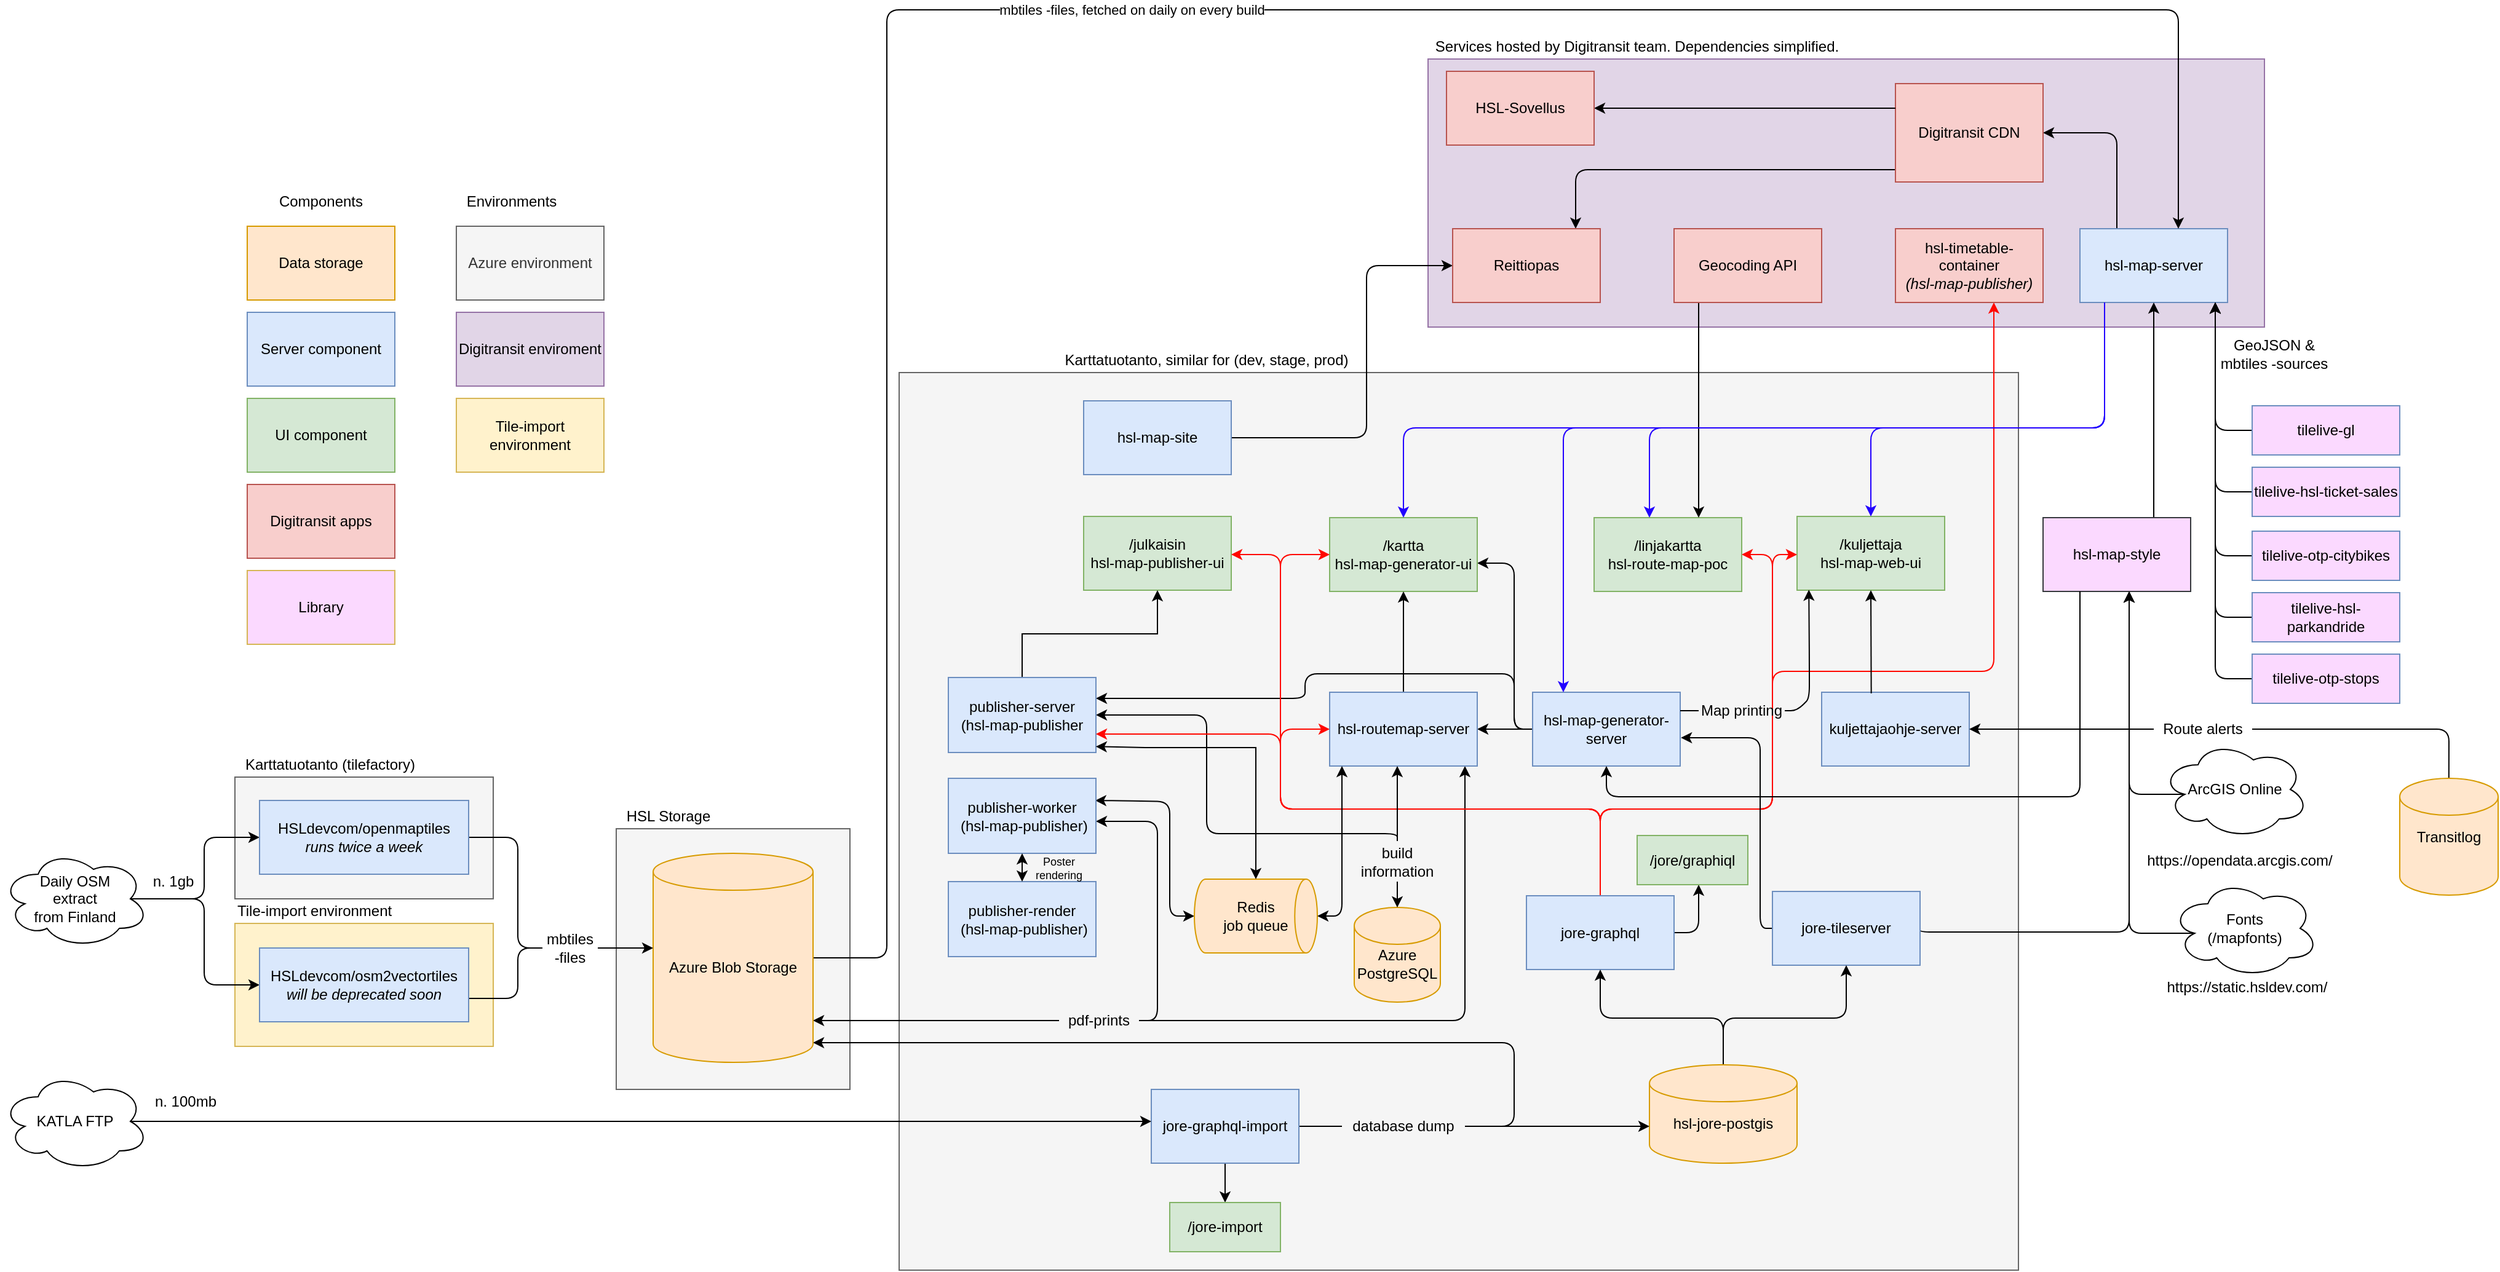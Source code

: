 <mxfile version="21.1.7" type="device">
  <diagram id="c_y23CKaQC44gvfP5a9-" name="Page-1">
    <mxGraphModel dx="2759" dy="1755" grid="1" gridSize="10" guides="1" tooltips="1" connect="1" arrows="1" fold="1" page="1" pageScale="1" pageWidth="1100" pageHeight="850" math="0" shadow="0">
      <root>
        <mxCell id="0" />
        <mxCell id="1" parent="0" />
        <mxCell id="fohFJk70tKqSTkG90LE1-6" value="" style="rounded=0;whiteSpace=wrap;html=1;fillColor=#f5f5f5;strokeColor=#666666;fontColor=#333333;" parent="1" vertex="1">
          <mxGeometry x="-320" y="546" width="190" height="212" as="geometry" />
        </mxCell>
        <mxCell id="qRHLag-gMiTxjkR1YxaK-109" value="" style="rounded=0;whiteSpace=wrap;html=1;fillColor=#f5f5f5;strokeColor=#666666;fontColor=#333333;" parent="1" vertex="1">
          <mxGeometry x="-630" y="504" width="210" height="99" as="geometry" />
        </mxCell>
        <mxCell id="qRHLag-gMiTxjkR1YxaK-113" value="Karttatuotanto (tilefactory)" style="text;html=1;strokeColor=none;fillColor=none;align=center;verticalAlign=middle;whiteSpace=wrap;rounded=0;" parent="1" vertex="1">
          <mxGeometry x="-630" y="484" width="155" height="20" as="geometry" />
        </mxCell>
        <mxCell id="qRHLag-gMiTxjkR1YxaK-116" value="" style="rounded=0;whiteSpace=wrap;html=1;fillColor=#fff2cc;strokeColor=#d6b656;" parent="1" vertex="1">
          <mxGeometry x="-630" y="623" width="210" height="100" as="geometry" />
        </mxCell>
        <mxCell id="qRHLag-gMiTxjkR1YxaK-3" value="" style="rounded=0;whiteSpace=wrap;html=1;fillColor=#e1d5e7;strokeColor=#9673a6;" parent="1" vertex="1">
          <mxGeometry x="340" y="-80" width="680" height="218" as="geometry" />
        </mxCell>
        <mxCell id="qRHLag-gMiTxjkR1YxaK-4" value="" style="rounded=0;whiteSpace=wrap;html=1;fillColor=#f5f5f5;strokeColor=#666666;fontColor=#333333;" parent="1" vertex="1">
          <mxGeometry x="-90" y="175" width="910" height="730" as="geometry" />
        </mxCell>
        <mxCell id="qRHLag-gMiTxjkR1YxaK-5" style="rounded=0;orthogonalLoop=1;jettySize=auto;html=1;exitX=0;exitY=0.5;exitDx=0;exitDy=0;entryX=1;entryY=0.5;entryDx=0;entryDy=0;endArrow=classic;endFill=1;startArrow=none;startFill=0;" parent="1" source="qRHLag-gMiTxjkR1YxaK-8" target="qRHLag-gMiTxjkR1YxaK-19" edge="1">
          <mxGeometry relative="1" as="geometry" />
        </mxCell>
        <mxCell id="qRHLag-gMiTxjkR1YxaK-6" style="edgeStyle=orthogonalEdgeStyle;rounded=1;orthogonalLoop=1;jettySize=auto;html=1;endArrow=classic;endFill=1;" parent="1" source="qRHLag-gMiTxjkR1YxaK-8" target="qRHLag-gMiTxjkR1YxaK-10" edge="1">
          <mxGeometry relative="1" as="geometry">
            <Array as="points">
              <mxPoint x="410" y="465" />
              <mxPoint x="410" y="330" />
            </Array>
          </mxGeometry>
        </mxCell>
        <mxCell id="qRHLag-gMiTxjkR1YxaK-7" style="edgeStyle=orthogonalEdgeStyle;rounded=1;orthogonalLoop=1;jettySize=auto;html=1;startArrow=none;startFill=0;endArrow=classic;endFill=1;" parent="1" source="qRHLag-gMiTxjkR1YxaK-8" target="qRHLag-gMiTxjkR1YxaK-14" edge="1">
          <mxGeometry relative="1" as="geometry">
            <Array as="points">
              <mxPoint x="410" y="465" />
              <mxPoint x="410" y="420" />
              <mxPoint x="240" y="420" />
              <mxPoint x="240" y="440" />
            </Array>
          </mxGeometry>
        </mxCell>
        <mxCell id="qRHLag-gMiTxjkR1YxaK-8" value="hsl-map-generator-server" style="rounded=0;whiteSpace=wrap;html=1;fillColor=#dae8fc;strokeColor=#6c8ebf;" parent="1" vertex="1">
          <mxGeometry x="425" y="435" width="120" height="60" as="geometry" />
        </mxCell>
        <mxCell id="qRHLag-gMiTxjkR1YxaK-9" value="/julkaisin&lt;br&gt;hsl-map-publisher-ui" style="rounded=0;whiteSpace=wrap;html=1;fillColor=#d5e8d4;strokeColor=#82b366;" parent="1" vertex="1">
          <mxGeometry x="60" y="292" width="120" height="60" as="geometry" />
        </mxCell>
        <mxCell id="qRHLag-gMiTxjkR1YxaK-10" value="/kartta&lt;br&gt;hsl-map-generator-ui" style="rounded=0;whiteSpace=wrap;html=1;fillColor=#d5e8d4;strokeColor=#82b366;" parent="1" vertex="1">
          <mxGeometry x="260" y="293" width="120" height="60" as="geometry" />
        </mxCell>
        <mxCell id="qRHLag-gMiTxjkR1YxaK-11" style="edgeStyle=orthogonalEdgeStyle;rounded=0;orthogonalLoop=1;jettySize=auto;html=1;exitX=0.5;exitY=0;exitDx=0;exitDy=0;entryX=0.5;entryY=1;entryDx=0;entryDy=0;endArrow=classic;endFill=1;" parent="1" source="qRHLag-gMiTxjkR1YxaK-14" target="qRHLag-gMiTxjkR1YxaK-9" edge="1">
          <mxGeometry relative="1" as="geometry" />
        </mxCell>
        <mxCell id="qRHLag-gMiTxjkR1YxaK-12" style="edgeStyle=orthogonalEdgeStyle;rounded=0;orthogonalLoop=1;jettySize=auto;html=1;startArrow=none;startFill=0;endArrow=classic;endFill=1;strokeColor=#000000;" parent="1" source="6G8-XDlxUtEjq57aWZnt-5" target="qRHLag-gMiTxjkR1YxaK-68" edge="1">
          <mxGeometry relative="1" as="geometry">
            <Array as="points">
              <mxPoint x="82" y="700" />
            </Array>
          </mxGeometry>
        </mxCell>
        <mxCell id="qRHLag-gMiTxjkR1YxaK-13" style="edgeStyle=orthogonalEdgeStyle;rounded=1;orthogonalLoop=1;jettySize=auto;html=1;startArrow=classic;startFill=1;endArrow=none;endFill=0;strokeColor=#000000;" parent="1" source="qRHLag-gMiTxjkR1YxaK-14" target="6G8-XDlxUtEjq57aWZnt-7" edge="1">
          <mxGeometry relative="1" as="geometry">
            <Array as="points">
              <mxPoint x="160" y="453" />
              <mxPoint x="160" y="550" />
              <mxPoint x="315" y="550" />
            </Array>
            <mxPoint x="160" y="530" as="sourcePoint" />
          </mxGeometry>
        </mxCell>
        <mxCell id="6G8-XDlxUtEjq57aWZnt-11" style="edgeStyle=orthogonalEdgeStyle;rounded=1;orthogonalLoop=1;jettySize=auto;html=1;startArrow=classic;startFill=1;endArrow=classic;endFill=1;exitX=0.995;exitY=0.296;exitDx=0;exitDy=0;exitPerimeter=0;" parent="1" source="kT1nsF8nTGeGfQW-FZNN-1" target="6G8-XDlxUtEjq57aWZnt-10" edge="1">
          <mxGeometry relative="1" as="geometry">
            <Array as="points">
              <mxPoint x="90" y="523" />
              <mxPoint x="130" y="524" />
              <mxPoint x="130" y="617" />
            </Array>
            <mxPoint x="130" y="530" as="sourcePoint" />
          </mxGeometry>
        </mxCell>
        <mxCell id="qRHLag-gMiTxjkR1YxaK-14" value="publisher-server&lt;br&gt;(hsl-map-publisher" style="rounded=0;whiteSpace=wrap;html=1;fillColor=#dae8fc;strokeColor=#6c8ebf;" parent="1" vertex="1">
          <mxGeometry x="-50" y="423" width="120" height="61" as="geometry" />
        </mxCell>
        <mxCell id="qRHLag-gMiTxjkR1YxaK-15" value="/linjakartta&lt;br&gt;hsl-route-map-poc" style="rounded=0;whiteSpace=wrap;html=1;fillColor=#d5e8d4;strokeColor=#82b366;" parent="1" vertex="1">
          <mxGeometry x="475" y="293" width="120" height="60" as="geometry" />
        </mxCell>
        <mxCell id="qRHLag-gMiTxjkR1YxaK-16" value="/kuljettaja&lt;br&gt;hsl-map-web-ui" style="rounded=0;whiteSpace=wrap;html=1;fillColor=#d5e8d4;strokeColor=#82b366;" parent="1" vertex="1">
          <mxGeometry x="640" y="292" width="120" height="60" as="geometry" />
        </mxCell>
        <mxCell id="qRHLag-gMiTxjkR1YxaK-17" style="edgeStyle=orthogonalEdgeStyle;rounded=0;orthogonalLoop=1;jettySize=auto;html=1;exitX=0.5;exitY=0;exitDx=0;exitDy=0;entryX=0.5;entryY=1;entryDx=0;entryDy=0;endArrow=classic;endFill=1;" parent="1" source="qRHLag-gMiTxjkR1YxaK-19" target="qRHLag-gMiTxjkR1YxaK-10" edge="1">
          <mxGeometry relative="1" as="geometry" />
        </mxCell>
        <mxCell id="qRHLag-gMiTxjkR1YxaK-18" style="edgeStyle=orthogonalEdgeStyle;rounded=1;orthogonalLoop=1;jettySize=auto;html=1;startArrow=classic;startFill=1;endArrow=none;endFill=0;strokeColor=#000000;" parent="1" source="qRHLag-gMiTxjkR1YxaK-19" target="6G8-XDlxUtEjq57aWZnt-5" edge="1">
          <mxGeometry relative="1" as="geometry">
            <Array as="points">
              <mxPoint x="370" y="702" />
            </Array>
          </mxGeometry>
        </mxCell>
        <mxCell id="qRHLag-gMiTxjkR1YxaK-19" value="hsl-routemap-server" style="rounded=0;whiteSpace=wrap;html=1;fillColor=#dae8fc;strokeColor=#6c8ebf;" parent="1" vertex="1">
          <mxGeometry x="260" y="435" width="120" height="60" as="geometry" />
        </mxCell>
        <mxCell id="qRHLag-gMiTxjkR1YxaK-20" style="edgeStyle=orthogonalEdgeStyle;rounded=1;orthogonalLoop=1;jettySize=auto;html=1;exitX=0.5;exitY=0;exitDx=0;exitDy=0;startArrow=none;startFill=0;endArrow=classic;endFill=1;strokeColor=#FF0800;" parent="1" source="qRHLag-gMiTxjkR1YxaK-27" target="qRHLag-gMiTxjkR1YxaK-9" edge="1">
          <mxGeometry relative="1" as="geometry">
            <Array as="points">
              <mxPoint x="480" y="530" />
              <mxPoint x="220" y="530" />
              <mxPoint x="220" y="323" />
            </Array>
          </mxGeometry>
        </mxCell>
        <mxCell id="qRHLag-gMiTxjkR1YxaK-21" style="edgeStyle=orthogonalEdgeStyle;rounded=1;orthogonalLoop=1;jettySize=auto;html=1;exitX=0.5;exitY=0;exitDx=0;exitDy=0;entryX=0;entryY=0.5;entryDx=0;entryDy=0;startArrow=none;startFill=0;endArrow=classic;endFill=1;strokeColor=#FF0800;" parent="1" source="qRHLag-gMiTxjkR1YxaK-27" target="qRHLag-gMiTxjkR1YxaK-10" edge="1">
          <mxGeometry relative="1" as="geometry">
            <Array as="points">
              <mxPoint x="480" y="530" />
              <mxPoint x="220" y="530" />
              <mxPoint x="220" y="323" />
            </Array>
          </mxGeometry>
        </mxCell>
        <mxCell id="qRHLag-gMiTxjkR1YxaK-22" style="edgeStyle=orthogonalEdgeStyle;rounded=1;orthogonalLoop=1;jettySize=auto;html=1;exitX=0.5;exitY=0;exitDx=0;exitDy=0;entryX=1;entryY=0.75;entryDx=0;entryDy=0;startArrow=none;startFill=0;endArrow=classic;endFill=1;strokeColor=#FF0800;" parent="1" source="qRHLag-gMiTxjkR1YxaK-27" target="qRHLag-gMiTxjkR1YxaK-14" edge="1">
          <mxGeometry relative="1" as="geometry">
            <Array as="points">
              <mxPoint x="480" y="530" />
              <mxPoint x="220" y="530" />
              <mxPoint x="220" y="469" />
              <mxPoint x="70" y="469" />
            </Array>
          </mxGeometry>
        </mxCell>
        <mxCell id="qRHLag-gMiTxjkR1YxaK-23" style="edgeStyle=orthogonalEdgeStyle;rounded=1;orthogonalLoop=1;jettySize=auto;html=1;exitX=0.5;exitY=0;exitDx=0;exitDy=0;entryX=0;entryY=0.5;entryDx=0;entryDy=0;startArrow=none;startFill=0;endArrow=classic;endFill=1;strokeColor=#FF0800;" parent="1" source="qRHLag-gMiTxjkR1YxaK-27" target="qRHLag-gMiTxjkR1YxaK-19" edge="1">
          <mxGeometry relative="1" as="geometry">
            <Array as="points">
              <mxPoint x="480" y="530" />
              <mxPoint x="220" y="530" />
              <mxPoint x="220" y="465" />
            </Array>
          </mxGeometry>
        </mxCell>
        <mxCell id="qRHLag-gMiTxjkR1YxaK-24" style="edgeStyle=orthogonalEdgeStyle;rounded=1;orthogonalLoop=1;jettySize=auto;html=1;exitX=0.5;exitY=0;exitDx=0;exitDy=0;entryX=1;entryY=0.5;entryDx=0;entryDy=0;startArrow=none;startFill=0;endArrow=classic;endFill=1;strokeColor=#FF0800;" parent="1" source="qRHLag-gMiTxjkR1YxaK-27" target="qRHLag-gMiTxjkR1YxaK-15" edge="1">
          <mxGeometry relative="1" as="geometry">
            <Array as="points">
              <mxPoint x="480" y="530" />
              <mxPoint x="620" y="530" />
              <mxPoint x="620" y="323" />
            </Array>
          </mxGeometry>
        </mxCell>
        <mxCell id="qRHLag-gMiTxjkR1YxaK-25" style="edgeStyle=orthogonalEdgeStyle;rounded=1;orthogonalLoop=1;jettySize=auto;html=1;exitX=0.5;exitY=0;exitDx=0;exitDy=0;startArrow=none;startFill=0;endArrow=classic;endFill=1;strokeColor=#FF0800;" parent="1" source="qRHLag-gMiTxjkR1YxaK-27" target="qRHLag-gMiTxjkR1YxaK-16" edge="1">
          <mxGeometry relative="1" as="geometry">
            <Array as="points">
              <mxPoint x="480" y="530" />
              <mxPoint x="620" y="530" />
              <mxPoint x="620" y="323" />
            </Array>
          </mxGeometry>
        </mxCell>
        <mxCell id="qRHLag-gMiTxjkR1YxaK-26" style="edgeStyle=orthogonalEdgeStyle;rounded=1;orthogonalLoop=1;jettySize=auto;html=1;exitX=0.5;exitY=0;exitDx=0;exitDy=0;startArrow=none;startFill=0;endArrow=classic;endFill=1;strokeColor=#FF0800;" parent="1" source="qRHLag-gMiTxjkR1YxaK-27" target="qRHLag-gMiTxjkR1YxaK-64" edge="1">
          <mxGeometry relative="1" as="geometry">
            <Array as="points">
              <mxPoint x="480" y="530" />
              <mxPoint x="620" y="530" />
              <mxPoint x="620" y="418" />
              <mxPoint x="800" y="418" />
            </Array>
          </mxGeometry>
        </mxCell>
        <mxCell id="qRHLag-gMiTxjkR1YxaK-170" style="edgeStyle=orthogonalEdgeStyle;rounded=1;orthogonalLoop=1;jettySize=auto;html=1;exitX=1;exitY=0.5;exitDx=0;exitDy=0;startArrow=none;startFill=0;" parent="1" source="qRHLag-gMiTxjkR1YxaK-27" target="qRHLag-gMiTxjkR1YxaK-168" edge="1">
          <mxGeometry relative="1" as="geometry">
            <Array as="points">
              <mxPoint x="560" y="631" />
            </Array>
          </mxGeometry>
        </mxCell>
        <mxCell id="qRHLag-gMiTxjkR1YxaK-27" value="jore-graphql" style="rounded=0;whiteSpace=wrap;html=1;fillColor=#dae8fc;strokeColor=#6c8ebf;" parent="1" vertex="1">
          <mxGeometry x="420" y="600.5" width="120" height="60" as="geometry" />
        </mxCell>
        <mxCell id="qRHLag-gMiTxjkR1YxaK-28" style="edgeStyle=orthogonalEdgeStyle;rounded=1;orthogonalLoop=1;jettySize=auto;html=1;exitX=0;exitY=0.5;exitDx=0;exitDy=0;entryX=1.005;entryY=0.616;entryDx=0;entryDy=0;startArrow=none;startFill=0;endArrow=classic;endFill=1;entryPerimeter=0;" parent="1" source="qRHLag-gMiTxjkR1YxaK-30" target="qRHLag-gMiTxjkR1YxaK-8" edge="1">
          <mxGeometry relative="1" as="geometry">
            <Array as="points">
              <mxPoint x="610" y="627" />
              <mxPoint x="610" y="472" />
            </Array>
          </mxGeometry>
        </mxCell>
        <mxCell id="qRHLag-gMiTxjkR1YxaK-29" style="edgeStyle=orthogonalEdgeStyle;rounded=1;orthogonalLoop=1;jettySize=auto;html=1;exitX=1;exitY=0.5;exitDx=0;exitDy=0;startArrow=none;startFill=0;" parent="1" source="qRHLag-gMiTxjkR1YxaK-30" target="qRHLag-gMiTxjkR1YxaK-42" edge="1">
          <mxGeometry relative="1" as="geometry">
            <Array as="points">
              <mxPoint x="910" y="630" />
            </Array>
          </mxGeometry>
        </mxCell>
        <mxCell id="qRHLag-gMiTxjkR1YxaK-30" value="jore-tileserver" style="rounded=0;whiteSpace=wrap;html=1;fillColor=#dae8fc;strokeColor=#6c8ebf;" parent="1" vertex="1">
          <mxGeometry x="620" y="597" width="120" height="60" as="geometry" />
        </mxCell>
        <mxCell id="qRHLag-gMiTxjkR1YxaK-31" style="edgeStyle=orthogonalEdgeStyle;rounded=1;orthogonalLoop=1;jettySize=auto;html=1;entryX=0.5;entryY=1;entryDx=0;entryDy=0;endArrow=classic;endFill=1;" parent="1" source="qRHLag-gMiTxjkR1YxaK-33" target="qRHLag-gMiTxjkR1YxaK-27" edge="1">
          <mxGeometry relative="1" as="geometry">
            <Array as="points">
              <mxPoint x="580" y="700" />
              <mxPoint x="480" y="700" />
            </Array>
          </mxGeometry>
        </mxCell>
        <mxCell id="qRHLag-gMiTxjkR1YxaK-32" style="edgeStyle=orthogonalEdgeStyle;rounded=1;orthogonalLoop=1;jettySize=auto;html=1;endArrow=classic;endFill=1;" parent="1" source="qRHLag-gMiTxjkR1YxaK-33" target="qRHLag-gMiTxjkR1YxaK-30" edge="1">
          <mxGeometry relative="1" as="geometry">
            <Array as="points">
              <mxPoint x="580" y="700" />
              <mxPoint x="680" y="700" />
            </Array>
          </mxGeometry>
        </mxCell>
        <mxCell id="qRHLag-gMiTxjkR1YxaK-33" value="&lt;br&gt;hsl-jore-postgis" style="shape=cylinder2;whiteSpace=wrap;html=1;boundedLbl=1;backgroundOutline=1;size=15;fillColor=#ffe6cc;strokeColor=#d79b00;" parent="1" vertex="1">
          <mxGeometry x="520" y="738" width="120" height="80" as="geometry" />
        </mxCell>
        <mxCell id="qRHLag-gMiTxjkR1YxaK-34" style="edgeStyle=orthogonalEdgeStyle;rounded=0;orthogonalLoop=1;jettySize=auto;html=1;endArrow=classic;endFill=1;" parent="1" source="6G8-XDlxUtEjq57aWZnt-14" target="qRHLag-gMiTxjkR1YxaK-33" edge="1">
          <mxGeometry relative="1" as="geometry">
            <mxPoint x="420" y="768" as="sourcePoint" />
            <Array as="points">
              <mxPoint x="510" y="788" />
              <mxPoint x="510" y="788" />
            </Array>
          </mxGeometry>
        </mxCell>
        <mxCell id="qRHLag-gMiTxjkR1YxaK-35" value="" style="edgeStyle=orthogonalEdgeStyle;rounded=1;orthogonalLoop=1;jettySize=auto;html=1;startArrow=none;startFill=0;" parent="1" source="6G8-XDlxUtEjq57aWZnt-14" target="qRHLag-gMiTxjkR1YxaK-68" edge="1">
          <mxGeometry relative="1" as="geometry">
            <Array as="points">
              <mxPoint x="410" y="788" />
              <mxPoint x="410" y="720" />
            </Array>
          </mxGeometry>
        </mxCell>
        <mxCell id="fohFJk70tKqSTkG90LE1-4" style="edgeStyle=orthogonalEdgeStyle;rounded=0;orthogonalLoop=1;jettySize=auto;html=1;exitX=0.5;exitY=1;exitDx=0;exitDy=0;entryX=0.5;entryY=0;entryDx=0;entryDy=0;" parent="1" source="qRHLag-gMiTxjkR1YxaK-36" target="fohFJk70tKqSTkG90LE1-1" edge="1">
          <mxGeometry relative="1" as="geometry" />
        </mxCell>
        <mxCell id="qRHLag-gMiTxjkR1YxaK-37" style="edgeStyle=orthogonalEdgeStyle;rounded=1;orthogonalLoop=1;jettySize=auto;html=1;entryX=0.5;entryY=0;entryDx=0;entryDy=0;endArrow=classic;endFill=1;strokeColor=#2200FF;" parent="1" source="qRHLag-gMiTxjkR1YxaK-40" target="qRHLag-gMiTxjkR1YxaK-16" edge="1">
          <mxGeometry relative="1" as="geometry">
            <Array as="points">
              <mxPoint x="890" y="220" />
              <mxPoint x="700" y="220" />
            </Array>
          </mxGeometry>
        </mxCell>
        <mxCell id="qRHLag-gMiTxjkR1YxaK-38" style="edgeStyle=orthogonalEdgeStyle;rounded=1;orthogonalLoop=1;jettySize=auto;html=1;endArrow=classic;endFill=1;strokeColor=#2200FF;" parent="1" source="qRHLag-gMiTxjkR1YxaK-40" target="qRHLag-gMiTxjkR1YxaK-15" edge="1">
          <mxGeometry relative="1" as="geometry">
            <Array as="points">
              <mxPoint x="890" y="220" />
              <mxPoint x="520" y="220" />
            </Array>
          </mxGeometry>
        </mxCell>
        <mxCell id="qRHLag-gMiTxjkR1YxaK-39" style="edgeStyle=orthogonalEdgeStyle;rounded=1;orthogonalLoop=1;jettySize=auto;html=1;entryX=0.5;entryY=0;entryDx=0;entryDy=0;endArrow=classic;endFill=1;strokeColor=#2200FF;" parent="1" source="qRHLag-gMiTxjkR1YxaK-40" target="qRHLag-gMiTxjkR1YxaK-10" edge="1">
          <mxGeometry relative="1" as="geometry">
            <Array as="points">
              <mxPoint x="890" y="220" />
              <mxPoint x="320" y="220" />
            </Array>
          </mxGeometry>
        </mxCell>
        <mxCell id="qRHLag-gMiTxjkR1YxaK-127" style="edgeStyle=orthogonalEdgeStyle;rounded=1;orthogonalLoop=1;jettySize=auto;html=1;exitX=0.25;exitY=0;exitDx=0;exitDy=0;startArrow=none;startFill=0;entryX=1;entryY=0.5;entryDx=0;entryDy=0;" parent="1" source="qRHLag-gMiTxjkR1YxaK-40" target="qRHLag-gMiTxjkR1YxaK-126" edge="1">
          <mxGeometry relative="1" as="geometry">
            <mxPoint x="980" y="18" as="targetPoint" />
          </mxGeometry>
        </mxCell>
        <mxCell id="qRHLag-gMiTxjkR1YxaK-40" value="hsl-map-server" style="rounded=0;whiteSpace=wrap;html=1;fillColor=#dae8fc;strokeColor=#6c8ebf;" parent="1" vertex="1">
          <mxGeometry x="870" y="58" width="120" height="60" as="geometry" />
        </mxCell>
        <mxCell id="qRHLag-gMiTxjkR1YxaK-112" style="edgeStyle=orthogonalEdgeStyle;rounded=0;orthogonalLoop=1;jettySize=auto;html=1;startArrow=none;startFill=0;" parent="1" source="qRHLag-gMiTxjkR1YxaK-42" target="qRHLag-gMiTxjkR1YxaK-40" edge="1">
          <mxGeometry relative="1" as="geometry">
            <Array as="points">
              <mxPoint x="930" y="210" />
              <mxPoint x="930" y="210" />
            </Array>
          </mxGeometry>
        </mxCell>
        <mxCell id="qRHLag-gMiTxjkR1YxaK-42" value="hsl-map-style" style="rounded=0;whiteSpace=wrap;html=1;fillColor=#FBD9FF;strokeColor=#36393d;" parent="1" vertex="1">
          <mxGeometry x="840" y="293" width="120" height="60" as="geometry" />
        </mxCell>
        <mxCell id="qRHLag-gMiTxjkR1YxaK-43" value="Karttatuotanto, similar for (dev, stage, prod)" style="text;html=1;strokeColor=none;fillColor=none;align=center;verticalAlign=middle;whiteSpace=wrap;rounded=0;" parent="1" vertex="1">
          <mxGeometry x="40" y="155" width="240" height="20" as="geometry" />
        </mxCell>
        <mxCell id="qRHLag-gMiTxjkR1YxaK-47" value="KATLA FTP" style="ellipse;shape=cloud;whiteSpace=wrap;html=1;fillColor=#ffffff;" parent="1" vertex="1">
          <mxGeometry x="-820" y="744" width="120" height="80" as="geometry" />
        </mxCell>
        <mxCell id="qRHLag-gMiTxjkR1YxaK-48" style="rounded=1;orthogonalLoop=1;jettySize=auto;html=1;endArrow=classic;endFill=1;exitX=0.875;exitY=0.5;exitDx=0;exitDy=0;exitPerimeter=0;edgeStyle=orthogonalEdgeStyle;entryX=0;entryY=0.5;entryDx=0;entryDy=0;" parent="1" source="qRHLag-gMiTxjkR1YxaK-49" target="qRHLag-gMiTxjkR1YxaK-51" edge="1">
          <mxGeometry relative="1" as="geometry">
            <mxPoint x="-532" y="662" as="sourcePoint" />
          </mxGeometry>
        </mxCell>
        <mxCell id="qRHLag-gMiTxjkR1YxaK-104" style="edgeStyle=orthogonalEdgeStyle;rounded=1;orthogonalLoop=1;jettySize=auto;html=1;exitX=0.875;exitY=0.5;exitDx=0;exitDy=0;exitPerimeter=0;entryX=0;entryY=0.5;entryDx=0;entryDy=0;" parent="1" source="qRHLag-gMiTxjkR1YxaK-49" target="qRHLag-gMiTxjkR1YxaK-89" edge="1">
          <mxGeometry relative="1" as="geometry" />
        </mxCell>
        <mxCell id="qRHLag-gMiTxjkR1YxaK-49" value="Daily OSM&lt;br&gt;extract&lt;br&gt;from Finland" style="ellipse;shape=cloud;whiteSpace=wrap;html=1;fillColor=#ffffff;" parent="1" vertex="1">
          <mxGeometry x="-820" y="563" width="120" height="80" as="geometry" />
        </mxCell>
        <mxCell id="qRHLag-gMiTxjkR1YxaK-103" style="edgeStyle=orthogonalEdgeStyle;rounded=1;orthogonalLoop=1;jettySize=auto;html=1;endArrow=none;endFill=0;" parent="1" source="qRHLag-gMiTxjkR1YxaK-51" target="6G8-XDlxUtEjq57aWZnt-1" edge="1">
          <mxGeometry relative="1" as="geometry">
            <Array as="points">
              <mxPoint x="-400" y="684" />
              <mxPoint x="-400" y="643" />
            </Array>
            <mxPoint x="-330.0" y="657" as="targetPoint" />
          </mxGeometry>
        </mxCell>
        <mxCell id="qRHLag-gMiTxjkR1YxaK-51" value="HSLdevcom/osm2vectortiles&lt;br&gt;&lt;i&gt;will be deprecated soon&lt;/i&gt;" style="rounded=0;whiteSpace=wrap;html=1;fillColor=#dae8fc;strokeColor=#6c8ebf;" parent="1" vertex="1">
          <mxGeometry x="-610" y="643" width="170" height="60" as="geometry" />
        </mxCell>
        <mxCell id="qRHLag-gMiTxjkR1YxaK-54" style="edgeStyle=orthogonalEdgeStyle;rounded=1;orthogonalLoop=1;jettySize=auto;html=1;exitX=0.16;exitY=0.55;exitDx=0;exitDy=0;exitPerimeter=0;startArrow=none;startFill=0;endArrow=classic;endFill=1;strokeColor=#000000;" parent="1" source="qRHLag-gMiTxjkR1YxaK-129" target="qRHLag-gMiTxjkR1YxaK-42" edge="1">
          <mxGeometry relative="1" as="geometry">
            <mxPoint x="1049.2" y="612" as="sourcePoint" />
            <Array as="points">
              <mxPoint x="910" y="631" />
            </Array>
          </mxGeometry>
        </mxCell>
        <mxCell id="qRHLag-gMiTxjkR1YxaK-56" style="edgeStyle=orthogonalEdgeStyle;rounded=1;orthogonalLoop=1;jettySize=auto;html=1;endArrow=classic;endFill=1;startArrow=none;startFill=0;" parent="1" source="6G8-XDlxUtEjq57aWZnt-7" target="qRHLag-gMiTxjkR1YxaK-19" edge="1">
          <mxGeometry relative="1" as="geometry">
            <mxPoint x="320" y="640" as="sourcePoint" />
            <Array as="points">
              <mxPoint x="315" y="530" />
              <mxPoint x="315" y="530" />
            </Array>
          </mxGeometry>
        </mxCell>
        <mxCell id="qRHLag-gMiTxjkR1YxaK-58" value="&lt;br&gt;Azure PostgreSQL" style="shape=cylinder2;whiteSpace=wrap;html=1;boundedLbl=1;backgroundOutline=1;size=15;fillColor=#ffe6cc;strokeColor=#d79b00;" parent="1" vertex="1">
          <mxGeometry x="280" y="610" width="70" height="77" as="geometry" />
        </mxCell>
        <mxCell id="qRHLag-gMiTxjkR1YxaK-59" style="edgeStyle=orthogonalEdgeStyle;rounded=1;orthogonalLoop=1;jettySize=auto;html=1;exitX=1;exitY=0.5;exitDx=0;exitDy=0;entryX=0;entryY=0.5;entryDx=0;entryDy=0;startArrow=none;startFill=0;endArrow=classic;endFill=1;strokeColor=#000000;" parent="1" source="qRHLag-gMiTxjkR1YxaK-60" target="qRHLag-gMiTxjkR1YxaK-61" edge="1">
          <mxGeometry relative="1" as="geometry">
            <Array as="points">
              <mxPoint x="290" y="228" />
              <mxPoint x="290" y="88" />
            </Array>
          </mxGeometry>
        </mxCell>
        <mxCell id="qRHLag-gMiTxjkR1YxaK-60" value="hsl-map-site" style="rounded=0;whiteSpace=wrap;html=1;fillColor=#dae8fc;strokeColor=#6c8ebf;" parent="1" vertex="1">
          <mxGeometry x="60" y="198" width="120" height="60" as="geometry" />
        </mxCell>
        <mxCell id="qRHLag-gMiTxjkR1YxaK-145" style="edgeStyle=orthogonalEdgeStyle;rounded=1;orthogonalLoop=1;jettySize=auto;html=1;startArrow=classic;startFill=1;endArrow=none;endFill=0;" parent="1" source="qRHLag-gMiTxjkR1YxaK-61" target="qRHLag-gMiTxjkR1YxaK-126" edge="1">
          <mxGeometry relative="1" as="geometry">
            <Array as="points">
              <mxPoint x="460" y="10" />
            </Array>
          </mxGeometry>
        </mxCell>
        <mxCell id="qRHLag-gMiTxjkR1YxaK-61" value="Reittiopas&lt;span style=&quot;color: rgba(0 , 0 , 0 , 0) ; font-family: monospace ; font-size: 0px&quot;&gt;%3CmxGraphModel%3E%3Croot%3E%3CmxCell%20id%3D%220%22%2F%3E%3CmxCell%20id%3D%221%22%20parent%3D%220%22%2F%3E%3CmxCell%20id%3D%222%22%20value%3D%22hsl-map-server%22%20style%3D%22rounded%3D0%3BwhiteSpace%3Dwrap%3Bhtml%3D1%3B%22%20vertex%3D%221%22%20parent%3D%221%22%3E%3CmxGeometry%20x%3D%22790%22%20y%3D%22270%22%20width%3D%22120%22%20height%3D%2260%22%20as%3D%22geometry%22%2F%3E%3C%2FmxCell%3E%3C%2Froot%3E%3C%2FmxGraphModel%3E&lt;/span&gt;" style="rounded=0;whiteSpace=wrap;html=1;fillColor=#f8cecc;strokeColor=#b85450;" parent="1" vertex="1">
          <mxGeometry x="360" y="58" width="120" height="60" as="geometry" />
        </mxCell>
        <mxCell id="qRHLag-gMiTxjkR1YxaK-62" style="edgeStyle=orthogonalEdgeStyle;rounded=0;orthogonalLoop=1;jettySize=auto;html=1;startArrow=none;startFill=0;endArrow=classic;endFill=1;" parent="1" source="qRHLag-gMiTxjkR1YxaK-63" target="qRHLag-gMiTxjkR1YxaK-15" edge="1">
          <mxGeometry relative="1" as="geometry">
            <Array as="points">
              <mxPoint x="560" y="190" />
              <mxPoint x="560" y="190" />
            </Array>
          </mxGeometry>
        </mxCell>
        <mxCell id="qRHLag-gMiTxjkR1YxaK-63" value="Geocoding API" style="rounded=0;whiteSpace=wrap;html=1;fillColor=#f8cecc;strokeColor=#b85450;" parent="1" vertex="1">
          <mxGeometry x="540" y="58" width="120" height="60" as="geometry" />
        </mxCell>
        <mxCell id="qRHLag-gMiTxjkR1YxaK-64" value="hsl-timetable-container&lt;br&gt;&lt;i&gt;(hsl-map-publisher)&lt;/i&gt;" style="rounded=0;whiteSpace=wrap;html=1;fillColor=#f8cecc;strokeColor=#b85450;" parent="1" vertex="1">
          <mxGeometry x="720" y="58" width="120" height="60" as="geometry" />
        </mxCell>
        <mxCell id="qRHLag-gMiTxjkR1YxaK-65" value="Services hosted by Digitransit team. Dependencies simplified." style="text;html=1;strokeColor=none;fillColor=none;align=center;verticalAlign=middle;whiteSpace=wrap;rounded=0;" parent="1" vertex="1">
          <mxGeometry x="340" y="-100" width="340" height="20" as="geometry" />
        </mxCell>
        <mxCell id="qRHLag-gMiTxjkR1YxaK-66" value="mbtiles -files, fetched on daily on every build" style="edgeStyle=orthogonalEdgeStyle;rounded=1;orthogonalLoop=1;jettySize=auto;html=1;startArrow=none;startFill=0;endArrow=classic;endFill=1;strokeColor=#000000;" parent="1" source="qRHLag-gMiTxjkR1YxaK-68" target="qRHLag-gMiTxjkR1YxaK-40" edge="1">
          <mxGeometry relative="1" as="geometry">
            <mxPoint x="-110" y="410" as="sourcePoint" />
            <Array as="points">
              <mxPoint x="-100" y="651" />
              <mxPoint x="-100" y="-120" />
              <mxPoint x="950" y="-120" />
            </Array>
          </mxGeometry>
        </mxCell>
        <mxCell id="qRHLag-gMiTxjkR1YxaK-68" value="&lt;br&gt;Azure Blob Storage" style="shape=cylinder2;whiteSpace=wrap;html=1;boundedLbl=1;backgroundOutline=1;size=15;fillColor=#ffe6cc;strokeColor=#d79b00;" parent="1" vertex="1">
          <mxGeometry x="-290" y="566" width="130" height="170" as="geometry" />
        </mxCell>
        <mxCell id="qRHLag-gMiTxjkR1YxaK-69" style="edgeStyle=orthogonalEdgeStyle;rounded=1;orthogonalLoop=1;jettySize=auto;html=1;exitX=0;exitY=0.5;exitDx=0;exitDy=0;startArrow=none;startFill=0;endArrow=classic;endFill=1;strokeColor=#000000;" parent="1" source="qRHLag-gMiTxjkR1YxaK-70" target="qRHLag-gMiTxjkR1YxaK-40" edge="1">
          <mxGeometry relative="1" as="geometry">
            <Array as="points">
              <mxPoint x="980" y="222" />
            </Array>
            <mxPoint x="920" y="88" as="targetPoint" />
          </mxGeometry>
        </mxCell>
        <mxCell id="qRHLag-gMiTxjkR1YxaK-70" value="tilelive-gl" style="rounded=0;whiteSpace=wrap;html=1;fillColor=#dae8fc;strokeColor=#6c8ebf;" parent="1" vertex="1">
          <mxGeometry x="1010" y="202" width="120" height="40" as="geometry" />
        </mxCell>
        <mxCell id="qRHLag-gMiTxjkR1YxaK-71" style="edgeStyle=orthogonalEdgeStyle;rounded=1;orthogonalLoop=1;jettySize=auto;html=1;exitX=0;exitY=0.5;exitDx=0;exitDy=0;startArrow=none;startFill=0;endArrow=classic;endFill=1;strokeColor=#000000;" parent="1" source="qRHLag-gMiTxjkR1YxaK-72" target="qRHLag-gMiTxjkR1YxaK-40" edge="1">
          <mxGeometry relative="1" as="geometry">
            <Array as="points">
              <mxPoint x="980" y="324" />
            </Array>
            <mxPoint x="920" y="88" as="targetPoint" />
          </mxGeometry>
        </mxCell>
        <mxCell id="qRHLag-gMiTxjkR1YxaK-72" value="tilelive-otp-citybikes" style="rounded=0;whiteSpace=wrap;html=1;fillColor=#FBD9FF;strokeColor=#6c8ebf;" parent="1" vertex="1">
          <mxGeometry x="1010" y="304" width="120" height="40" as="geometry" />
        </mxCell>
        <mxCell id="qRHLag-gMiTxjkR1YxaK-73" style="edgeStyle=orthogonalEdgeStyle;rounded=1;orthogonalLoop=1;jettySize=auto;html=1;exitX=0;exitY=0.5;exitDx=0;exitDy=0;startArrow=none;startFill=0;endArrow=classic;endFill=1;strokeColor=#000000;" parent="1" source="qRHLag-gMiTxjkR1YxaK-74" target="qRHLag-gMiTxjkR1YxaK-40" edge="1">
          <mxGeometry relative="1" as="geometry">
            <mxPoint x="920" y="88" as="targetPoint" />
            <Array as="points">
              <mxPoint x="980" y="374" />
            </Array>
          </mxGeometry>
        </mxCell>
        <mxCell id="qRHLag-gMiTxjkR1YxaK-74" value="tilelive-hsl-parkandride&lt;span style=&quot;color: rgba(0 , 0 , 0 , 0) ; font-family: monospace ; font-size: 0px&quot;&gt;%3CmxGraphModel%3E%3Croot%3E%3CmxCell%20id%3D%220%22%2F%3E%3CmxCell%20id%3D%221%22%20parent%3D%220%22%2F%3E%3CmxCell%20id%3D%222%22%20value%3D%22tilelive-gl%22%20style%3D%22rounded%3D0%3BwhiteSpace%3Dwrap%3Bhtml%3D1%3B%22%20vertex%3D%221%22%20parent%3D%221%22%3E%3CmxGeometry%20x%3D%221260%22%20y%3D%22250%22%20width%3D%22120%22%20height%3D%2260%22%20as%3D%22geometry%22%2F%3E%3C%2FmxCell%3E%3C%2Froot%3E%3C%2FmxGraphModel%3E&lt;/span&gt;" style="rounded=0;whiteSpace=wrap;html=1;fillColor=#FBD9FF;strokeColor=#6c8ebf;" parent="1" vertex="1">
          <mxGeometry x="1010" y="354" width="120" height="40" as="geometry" />
        </mxCell>
        <mxCell id="qRHLag-gMiTxjkR1YxaK-75" style="edgeStyle=orthogonalEdgeStyle;rounded=1;orthogonalLoop=1;jettySize=auto;html=1;exitX=0;exitY=0.5;exitDx=0;exitDy=0;startArrow=none;startFill=0;endArrow=classic;endFill=1;strokeColor=#000000;" parent="1" source="qRHLag-gMiTxjkR1YxaK-76" target="qRHLag-gMiTxjkR1YxaK-40" edge="1">
          <mxGeometry relative="1" as="geometry">
            <Array as="points">
              <mxPoint x="980" y="272" />
            </Array>
            <mxPoint x="920" y="88" as="targetPoint" />
          </mxGeometry>
        </mxCell>
        <mxCell id="qRHLag-gMiTxjkR1YxaK-76" value="tilelive-hsl-ticket-sales" style="rounded=0;whiteSpace=wrap;html=1;fillColor=#dae8fc;strokeColor=#6c8ebf;" parent="1" vertex="1">
          <mxGeometry x="1010" y="252" width="120" height="40" as="geometry" />
        </mxCell>
        <mxCell id="qRHLag-gMiTxjkR1YxaK-77" style="edgeStyle=orthogonalEdgeStyle;rounded=1;orthogonalLoop=1;jettySize=auto;html=1;exitX=0;exitY=0.5;exitDx=0;exitDy=0;startArrow=none;startFill=0;endArrow=classic;endFill=1;strokeColor=#000000;" parent="1" source="qRHLag-gMiTxjkR1YxaK-78" target="qRHLag-gMiTxjkR1YxaK-40" edge="1">
          <mxGeometry relative="1" as="geometry">
            <Array as="points">
              <mxPoint x="980" y="424" />
            </Array>
            <mxPoint x="990" y="88" as="targetPoint" />
          </mxGeometry>
        </mxCell>
        <mxCell id="qRHLag-gMiTxjkR1YxaK-78" value="tilelive-otp-stops" style="rounded=0;whiteSpace=wrap;html=1;fillColor=#FBD9FF;strokeColor=#6c8ebf;" parent="1" vertex="1">
          <mxGeometry x="1010" y="404" width="120" height="40" as="geometry" />
        </mxCell>
        <mxCell id="qRHLag-gMiTxjkR1YxaK-79" value="n. 100mb" style="text;html=1;strokeColor=none;fillColor=none;align=center;verticalAlign=middle;whiteSpace=wrap;rounded=0;" parent="1" vertex="1">
          <mxGeometry x="-700" y="758" width="60" height="20" as="geometry" />
        </mxCell>
        <mxCell id="qRHLag-gMiTxjkR1YxaK-80" value="GeoJSON &amp;amp;&lt;br&gt;mbtiles -sources" style="text;html=1;strokeColor=none;fillColor=none;align=center;verticalAlign=middle;whiteSpace=wrap;rounded=0;" parent="1" vertex="1">
          <mxGeometry x="956" y="150" width="144" height="20" as="geometry" />
        </mxCell>
        <mxCell id="qRHLag-gMiTxjkR1YxaK-81" value="https://static.hsldev.com/" style="text;html=1;strokeColor=none;fillColor=none;align=center;verticalAlign=middle;whiteSpace=wrap;rounded=0;" parent="1" vertex="1">
          <mxGeometry x="936" y="657" width="140" height="35" as="geometry" />
        </mxCell>
        <mxCell id="qRHLag-gMiTxjkR1YxaK-83" style="edgeStyle=orthogonalEdgeStyle;rounded=0;orthogonalLoop=1;jettySize=auto;html=1;exitX=0.5;exitY=1;exitDx=0;exitDy=0;startArrow=none;startFill=0;" parent="1" edge="1">
          <mxGeometry relative="1" as="geometry">
            <mxPoint x="-140.0" y="683" as="sourcePoint" />
            <mxPoint x="-140.0" y="683" as="targetPoint" />
          </mxGeometry>
        </mxCell>
        <mxCell id="qRHLag-gMiTxjkR1YxaK-105" style="edgeStyle=orthogonalEdgeStyle;rounded=1;orthogonalLoop=1;jettySize=auto;html=1;endArrow=none;endFill=0;" parent="1" source="qRHLag-gMiTxjkR1YxaK-89" target="6G8-XDlxUtEjq57aWZnt-1" edge="1">
          <mxGeometry relative="1" as="geometry">
            <Array as="points">
              <mxPoint x="-400" y="553" />
            </Array>
            <mxPoint x="-293" y="637" as="targetPoint" />
          </mxGeometry>
        </mxCell>
        <mxCell id="qRHLag-gMiTxjkR1YxaK-89" value="HSLdevcom/openmaptiles&lt;br&gt;&lt;i&gt;runs twice a week&lt;/i&gt;" style="rounded=0;whiteSpace=wrap;html=1;fillColor=#dae8fc;strokeColor=#6c8ebf;" parent="1" vertex="1">
          <mxGeometry x="-610" y="523" width="170" height="60" as="geometry" />
        </mxCell>
        <mxCell id="qRHLag-gMiTxjkR1YxaK-97" style="edgeStyle=orthogonalEdgeStyle;rounded=1;orthogonalLoop=1;jettySize=auto;html=1;exitX=0.16;exitY=0.55;exitDx=0;exitDy=0;exitPerimeter=0;" parent="1" source="qRHLag-gMiTxjkR1YxaK-96" target="qRHLag-gMiTxjkR1YxaK-42" edge="1">
          <mxGeometry relative="1" as="geometry">
            <Array as="points">
              <mxPoint x="910" y="518" />
            </Array>
          </mxGeometry>
        </mxCell>
        <mxCell id="qRHLag-gMiTxjkR1YxaK-96" value="ArcGIS Online" style="ellipse;shape=cloud;whiteSpace=wrap;html=1;fillColor=#ffffff;" parent="1" vertex="1">
          <mxGeometry x="936" y="474" width="120" height="80" as="geometry" />
        </mxCell>
        <mxCell id="qRHLag-gMiTxjkR1YxaK-101" value="https://opendata.arcgis.com/" style="text;html=1;strokeColor=none;fillColor=none;align=center;verticalAlign=middle;whiteSpace=wrap;rounded=0;" parent="1" vertex="1">
          <mxGeometry x="920" y="554" width="160" height="35" as="geometry" />
        </mxCell>
        <mxCell id="qRHLag-gMiTxjkR1YxaK-102" value="n. 1gb" style="text;html=1;strokeColor=none;fillColor=none;align=center;verticalAlign=middle;whiteSpace=wrap;rounded=0;dashed=1;" parent="1" vertex="1">
          <mxGeometry x="-700" y="579" width="40" height="20" as="geometry" />
        </mxCell>
        <mxCell id="qRHLag-gMiTxjkR1YxaK-117" value="Tile-import environment" style="text;html=1;strokeColor=none;fillColor=none;align=left;verticalAlign=middle;whiteSpace=wrap;rounded=0;" parent="1" vertex="1">
          <mxGeometry x="-630" y="603" width="250" height="20" as="geometry" />
        </mxCell>
        <mxCell id="qRHLag-gMiTxjkR1YxaK-126" value="Digitransit CDN" style="rounded=0;whiteSpace=wrap;html=1;align=center;fillColor=#f8cecc;strokeColor=#b85450;" parent="1" vertex="1">
          <mxGeometry x="720" y="-60" width="120" height="80" as="geometry" />
        </mxCell>
        <mxCell id="qRHLag-gMiTxjkR1YxaK-129" value="Fonts&lt;br&gt;(/mapfonts)" style="ellipse;shape=cloud;whiteSpace=wrap;html=1;fillColor=#ffffff;" parent="1" vertex="1">
          <mxGeometry x="944" y="587" width="120" height="80" as="geometry" />
        </mxCell>
        <mxCell id="qRHLag-gMiTxjkR1YxaK-144" style="edgeStyle=orthogonalEdgeStyle;rounded=0;orthogonalLoop=1;jettySize=auto;html=1;startArrow=classic;startFill=1;endArrow=none;endFill=0;" parent="1" source="qRHLag-gMiTxjkR1YxaK-139" target="qRHLag-gMiTxjkR1YxaK-126" edge="1">
          <mxGeometry relative="1" as="geometry">
            <Array as="points">
              <mxPoint x="630" y="-40" />
              <mxPoint x="630" y="-40" />
            </Array>
          </mxGeometry>
        </mxCell>
        <mxCell id="qRHLag-gMiTxjkR1YxaK-139" value="HSL-Sovellus" style="rounded=0;whiteSpace=wrap;html=1;fillColor=#f8cecc;strokeColor=#b85450;" parent="1" vertex="1">
          <mxGeometry x="355" y="-70" width="120" height="60" as="geometry" />
        </mxCell>
        <mxCell id="qRHLag-gMiTxjkR1YxaK-157" value="Data storage" style="rounded=0;whiteSpace=wrap;html=1;align=center;fillColor=#ffe6cc;strokeColor=#d79b00;" parent="1" vertex="1">
          <mxGeometry x="-620" y="56" width="120" height="60" as="geometry" />
        </mxCell>
        <mxCell id="qRHLag-gMiTxjkR1YxaK-158" value="Server component" style="rounded=0;whiteSpace=wrap;html=1;align=center;fillColor=#dae8fc;strokeColor=#6c8ebf;" parent="1" vertex="1">
          <mxGeometry x="-620" y="126" width="120" height="60" as="geometry" />
        </mxCell>
        <mxCell id="qRHLag-gMiTxjkR1YxaK-159" value="UI component" style="rounded=0;whiteSpace=wrap;html=1;align=center;fillColor=#d5e8d4;strokeColor=#82b366;" parent="1" vertex="1">
          <mxGeometry x="-620" y="196" width="120" height="60" as="geometry" />
        </mxCell>
        <mxCell id="qRHLag-gMiTxjkR1YxaK-160" value="Digitransit apps" style="rounded=0;whiteSpace=wrap;html=1;align=center;fillColor=#f8cecc;strokeColor=#b85450;" parent="1" vertex="1">
          <mxGeometry x="-620" y="266" width="120" height="60" as="geometry" />
        </mxCell>
        <mxCell id="qRHLag-gMiTxjkR1YxaK-161" value="Azure environment" style="rounded=0;whiteSpace=wrap;html=1;align=center;fillColor=#f5f5f5;strokeColor=#666666;fontColor=#333333;" parent="1" vertex="1">
          <mxGeometry x="-450" y="56" width="120" height="60" as="geometry" />
        </mxCell>
        <mxCell id="qRHLag-gMiTxjkR1YxaK-162" value="Digitransit enviroment" style="rounded=0;whiteSpace=wrap;html=1;align=center;fillColor=#e1d5e7;strokeColor=#9673a6;" parent="1" vertex="1">
          <mxGeometry x="-450" y="126" width="120" height="60" as="geometry" />
        </mxCell>
        <mxCell id="qRHLag-gMiTxjkR1YxaK-164" value="Components" style="text;html=1;strokeColor=none;fillColor=none;align=center;verticalAlign=middle;whiteSpace=wrap;rounded=0;" parent="1" vertex="1">
          <mxGeometry x="-620" y="26" width="120" height="20" as="geometry" />
        </mxCell>
        <mxCell id="qRHLag-gMiTxjkR1YxaK-166" value="Environments" style="text;html=1;strokeColor=none;fillColor=none;align=center;verticalAlign=middle;whiteSpace=wrap;rounded=0;" parent="1" vertex="1">
          <mxGeometry x="-450" y="26" width="90" height="20" as="geometry" />
        </mxCell>
        <mxCell id="qRHLag-gMiTxjkR1YxaK-167" value="Tile-import environment" style="rounded=0;whiteSpace=wrap;html=1;align=center;fillColor=#fff2cc;strokeColor=#d6b656;" parent="1" vertex="1">
          <mxGeometry x="-450" y="196" width="120" height="60" as="geometry" />
        </mxCell>
        <mxCell id="qRHLag-gMiTxjkR1YxaK-168" value="/jore/graphiql" style="rounded=0;whiteSpace=wrap;html=1;fillColor=#d5e8d4;strokeColor=#82b366;" parent="1" vertex="1">
          <mxGeometry x="510" y="551.5" width="90" height="40" as="geometry" />
        </mxCell>
        <mxCell id="fohFJk70tKqSTkG90LE1-1" value="/jore-import" style="rounded=0;whiteSpace=wrap;html=1;fillColor=#d5e8d4;strokeColor=#82b366;" parent="1" vertex="1">
          <mxGeometry x="130" y="850" width="90" height="40" as="geometry" />
        </mxCell>
        <mxCell id="fohFJk70tKqSTkG90LE1-8" value="HSL Storage" style="text;html=1;strokeColor=none;fillColor=none;align=center;verticalAlign=middle;whiteSpace=wrap;rounded=0;" parent="1" vertex="1">
          <mxGeometry x="-320" y="526" width="85" height="20" as="geometry" />
        </mxCell>
        <mxCell id="6G8-XDlxUtEjq57aWZnt-1" value="mbtiles&lt;br&gt;-files" style="text;html=1;strokeColor=none;fillColor=none;align=center;verticalAlign=middle;whiteSpace=wrap;rounded=0;" parent="1" vertex="1">
          <mxGeometry x="-380" y="629.5" width="45" height="27" as="geometry" />
        </mxCell>
        <mxCell id="6G8-XDlxUtEjq57aWZnt-2" style="edgeStyle=orthogonalEdgeStyle;rounded=1;orthogonalLoop=1;jettySize=auto;html=1;exitX=0.5;exitY=1;exitDx=0;exitDy=0;dashed=1;dashPattern=1 2;" parent="1" source="6G8-XDlxUtEjq57aWZnt-1" target="6G8-XDlxUtEjq57aWZnt-1" edge="1">
          <mxGeometry relative="1" as="geometry" />
        </mxCell>
        <mxCell id="6G8-XDlxUtEjq57aWZnt-4" style="edgeStyle=orthogonalEdgeStyle;rounded=1;orthogonalLoop=1;jettySize=auto;html=1;exitX=1;exitY=0.5;exitDx=0;exitDy=0;" parent="1" source="6G8-XDlxUtEjq57aWZnt-1" target="qRHLag-gMiTxjkR1YxaK-68" edge="1">
          <mxGeometry relative="1" as="geometry">
            <Array as="points">
              <mxPoint x="-300" y="643" />
              <mxPoint x="-300" y="643" />
            </Array>
            <mxPoint x="-375" y="656.0" as="targetPoint" />
            <mxPoint x="-430" y="563" as="sourcePoint" />
          </mxGeometry>
        </mxCell>
        <mxCell id="6G8-XDlxUtEjq57aWZnt-5" value="pdf-prints" style="text;html=1;strokeColor=none;fillColor=none;align=center;verticalAlign=middle;whiteSpace=wrap;rounded=0;" parent="1" vertex="1">
          <mxGeometry x="40" y="692" width="65" height="20" as="geometry" />
        </mxCell>
        <mxCell id="6G8-XDlxUtEjq57aWZnt-6" style="edgeStyle=orthogonalEdgeStyle;rounded=1;orthogonalLoop=1;jettySize=auto;html=1;startArrow=classic;startFill=1;endArrow=none;endFill=0;strokeColor=#000000;" parent="1" source="kT1nsF8nTGeGfQW-FZNN-1" target="6G8-XDlxUtEjq57aWZnt-5" edge="1">
          <mxGeometry relative="1" as="geometry">
            <Array as="points">
              <mxPoint x="120" y="540" />
              <mxPoint x="120" y="702" />
            </Array>
            <mxPoint x="110" y="620" as="sourcePoint" />
            <mxPoint x="-7.4" y="646.04" as="targetPoint" />
          </mxGeometry>
        </mxCell>
        <mxCell id="6G8-XDlxUtEjq57aWZnt-7" value="build information" style="text;html=1;strokeColor=none;fillColor=none;align=center;verticalAlign=middle;whiteSpace=wrap;rounded=0;" parent="1" vertex="1">
          <mxGeometry x="290" y="556" width="50" height="33" as="geometry" />
        </mxCell>
        <mxCell id="6G8-XDlxUtEjq57aWZnt-9" style="edgeStyle=orthogonalEdgeStyle;rounded=1;orthogonalLoop=1;jettySize=auto;html=1;endArrow=classic;endFill=1;startArrow=none;startFill=0;" parent="1" source="6G8-XDlxUtEjq57aWZnt-7" target="qRHLag-gMiTxjkR1YxaK-58" edge="1">
          <mxGeometry relative="1" as="geometry">
            <mxPoint x="330.0" y="577" as="sourcePoint" />
            <Array as="points">
              <mxPoint x="315" y="620" />
            </Array>
            <mxPoint x="360" y="505" as="targetPoint" />
          </mxGeometry>
        </mxCell>
        <mxCell id="6G8-XDlxUtEjq57aWZnt-10" value="Redis&lt;br&gt;job queue" style="strokeWidth=1;html=1;shape=mxgraph.flowchart.direct_data;whiteSpace=wrap;fillColor=#ffe6cc;strokeColor=#d79b00;" parent="1" vertex="1">
          <mxGeometry x="150" y="587" width="100" height="60" as="geometry" />
        </mxCell>
        <mxCell id="6G8-XDlxUtEjq57aWZnt-12" style="edgeStyle=orthogonalEdgeStyle;rounded=1;orthogonalLoop=1;jettySize=auto;html=1;startArrow=classic;startFill=1;endArrow=classic;endFill=1;" parent="1" source="qRHLag-gMiTxjkR1YxaK-19" target="6G8-XDlxUtEjq57aWZnt-10" edge="1">
          <mxGeometry relative="1" as="geometry">
            <mxPoint x="130.029" y="505" as="sourcePoint" />
            <mxPoint x="230.029" y="627" as="targetPoint" />
            <Array as="points">
              <mxPoint x="270" y="617" />
            </Array>
          </mxGeometry>
        </mxCell>
        <mxCell id="6G8-XDlxUtEjq57aWZnt-13" style="edgeStyle=orthogonalEdgeStyle;rounded=1;orthogonalLoop=1;jettySize=auto;html=1;endArrow=classic;endFill=1;strokeColor=#2200FF;" parent="1" source="qRHLag-gMiTxjkR1YxaK-40" target="qRHLag-gMiTxjkR1YxaK-8" edge="1">
          <mxGeometry relative="1" as="geometry">
            <Array as="points">
              <mxPoint x="890" y="220" />
              <mxPoint x="450" y="220" />
            </Array>
            <mxPoint x="880" y="98" as="sourcePoint" />
            <mxPoint x="730" y="303" as="targetPoint" />
          </mxGeometry>
        </mxCell>
        <mxCell id="6G8-XDlxUtEjq57aWZnt-14" value="database dump" style="text;html=1;strokeColor=none;fillColor=none;align=center;verticalAlign=middle;whiteSpace=wrap;rounded=0;" parent="1" vertex="1">
          <mxGeometry x="270" y="778" width="100" height="20" as="geometry" />
        </mxCell>
        <mxCell id="6G8-XDlxUtEjq57aWZnt-16" style="edgeStyle=orthogonalEdgeStyle;rounded=1;orthogonalLoop=1;jettySize=auto;html=1;startArrow=none;startFill=0;endArrow=none;endFill=0;" parent="1" source="qRHLag-gMiTxjkR1YxaK-36" target="6G8-XDlxUtEjq57aWZnt-14" edge="1">
          <mxGeometry relative="1" as="geometry" />
        </mxCell>
        <mxCell id="qRHLag-gMiTxjkR1YxaK-36" value="jore-graphql-import" style="rounded=0;whiteSpace=wrap;html=1;fillColor=#dae8fc;strokeColor=#6c8ebf;" parent="1" vertex="1">
          <mxGeometry x="115" y="758" width="120" height="60" as="geometry" />
        </mxCell>
        <mxCell id="6G8-XDlxUtEjq57aWZnt-15" style="edgeStyle=orthogonalEdgeStyle;rounded=0;orthogonalLoop=1;jettySize=auto;html=1;exitX=0.875;exitY=0.5;exitDx=0;exitDy=0;exitPerimeter=0;endArrow=classic;endFill=1;" parent="1" source="qRHLag-gMiTxjkR1YxaK-47" target="qRHLag-gMiTxjkR1YxaK-36" edge="1">
          <mxGeometry relative="1" as="geometry">
            <mxPoint x="269" y="788" as="targetPoint" />
            <mxPoint x="-575" y="788" as="sourcePoint" />
            <Array as="points">
              <mxPoint x="-240" y="784" />
              <mxPoint x="-240" y="784" />
            </Array>
          </mxGeometry>
        </mxCell>
        <mxCell id="thm0kR-2TDBfJNnEXe1V-1" value="Library" style="rounded=0;whiteSpace=wrap;html=1;align=center;fillColor=#FBD9FF;strokeColor=#d6b656;" parent="1" vertex="1">
          <mxGeometry x="-620" y="336" width="120" height="60" as="geometry" />
        </mxCell>
        <mxCell id="thm0kR-2TDBfJNnEXe1V-2" style="edgeStyle=orthogonalEdgeStyle;rounded=1;orthogonalLoop=1;jettySize=auto;html=1;startArrow=none;startFill=0;" parent="1" source="qRHLag-gMiTxjkR1YxaK-42" target="qRHLag-gMiTxjkR1YxaK-8" edge="1">
          <mxGeometry relative="1" as="geometry">
            <Array as="points">
              <mxPoint x="870" y="520" />
              <mxPoint x="485" y="520" />
            </Array>
            <mxPoint x="780" y="640" as="sourcePoint" />
            <mxPoint x="900" y="363" as="targetPoint" />
          </mxGeometry>
        </mxCell>
        <mxCell id="thm0kR-2TDBfJNnEXe1V-5" value="tilelive-gl" style="rounded=0;whiteSpace=wrap;html=1;fillColor=#FBD9FF;strokeColor=#6c8ebf;" parent="1" vertex="1">
          <mxGeometry x="1010" y="202" width="120" height="40" as="geometry" />
        </mxCell>
        <mxCell id="thm0kR-2TDBfJNnEXe1V-6" value="tilelive-hsl-ticket-sales" style="rounded=0;whiteSpace=wrap;html=1;fillColor=#FBD9FF;strokeColor=#6c8ebf;" parent="1" vertex="1">
          <mxGeometry x="1010" y="252" width="120" height="40" as="geometry" />
        </mxCell>
        <mxCell id="kT1nsF8nTGeGfQW-FZNN-1" value="publisher-worker&lt;br&gt;&amp;nbsp;(hsl-map-publisher)" style="rounded=0;whiteSpace=wrap;html=1;fillColor=#dae8fc;strokeColor=#6c8ebf;" parent="1" vertex="1">
          <mxGeometry x="-50" y="505" width="120" height="61" as="geometry" />
        </mxCell>
        <mxCell id="kT1nsF8nTGeGfQW-FZNN-3" value="publisher-render&lt;br&gt;&amp;nbsp;(hsl-map-publisher)" style="rounded=0;whiteSpace=wrap;html=1;fillColor=#dae8fc;strokeColor=#6c8ebf;" parent="1" vertex="1">
          <mxGeometry x="-50" y="589" width="120" height="61" as="geometry" />
        </mxCell>
        <mxCell id="kT1nsF8nTGeGfQW-FZNN-5" value="Poster rendering" style="text;html=1;strokeColor=none;fillColor=none;align=center;verticalAlign=middle;whiteSpace=wrap;rounded=0;rotation=0;fontSize=9;" parent="1" vertex="1">
          <mxGeometry x="10" y="563" width="60" height="30" as="geometry" />
        </mxCell>
        <mxCell id="kT1nsF8nTGeGfQW-FZNN-9" value="" style="endArrow=classic;startArrow=classic;html=1;rounded=0;" parent="1" source="kT1nsF8nTGeGfQW-FZNN-3" target="kT1nsF8nTGeGfQW-FZNN-1" edge="1">
          <mxGeometry width="50" height="50" relative="1" as="geometry">
            <mxPoint x="140" y="540" as="sourcePoint" />
            <mxPoint x="190" y="490" as="targetPoint" />
          </mxGeometry>
        </mxCell>
        <mxCell id="kT1nsF8nTGeGfQW-FZNN-10" value="" style="endArrow=classic;startArrow=classic;html=1;rounded=0;entryX=0.999;entryY=0.92;entryDx=0;entryDy=0;entryPerimeter=0;" parent="1" source="6G8-XDlxUtEjq57aWZnt-10" target="qRHLag-gMiTxjkR1YxaK-14" edge="1">
          <mxGeometry width="50" height="50" relative="1" as="geometry">
            <mxPoint x="200" y="540" as="sourcePoint" />
            <mxPoint x="250" y="490" as="targetPoint" />
            <Array as="points">
              <mxPoint x="200" y="480" />
              <mxPoint x="150" y="480" />
              <mxPoint x="110" y="480" />
            </Array>
          </mxGeometry>
        </mxCell>
        <mxCell id="EElZ8bRBsyYvYfnxkjuG-4" value="" style="endArrow=classic;html=1;rounded=1;strokeColor=#000000;strokeWidth=1;startArrow=none;startFill=0;exitX=1;exitY=0.5;exitDx=0;exitDy=0;entryX=0.08;entryY=0.993;entryDx=0;entryDy=0;entryPerimeter=0;" edge="1" parent="1" source="EElZ8bRBsyYvYfnxkjuG-5" target="qRHLag-gMiTxjkR1YxaK-16">
          <mxGeometry width="50" height="50" relative="1" as="geometry">
            <mxPoint x="550" y="450" as="sourcePoint" />
            <mxPoint x="660" y="360" as="targetPoint" />
            <Array as="points">
              <mxPoint x="640" y="450" />
              <mxPoint x="650" y="440" />
              <mxPoint x="650" y="410" />
            </Array>
          </mxGeometry>
        </mxCell>
        <mxCell id="EElZ8bRBsyYvYfnxkjuG-9" value="kuljettajaohje-server" style="rounded=0;whiteSpace=wrap;html=1;fillColor=#dae8fc;strokeColor=#6c8ebf;" vertex="1" parent="1">
          <mxGeometry x="660" y="435" width="120" height="60" as="geometry" />
        </mxCell>
        <mxCell id="EElZ8bRBsyYvYfnxkjuG-10" value="" style="endArrow=classic;html=1;rounded=0;exitX=0.336;exitY=0.014;exitDx=0;exitDy=0;exitPerimeter=0;entryX=0.5;entryY=1;entryDx=0;entryDy=0;startArrow=none;startFill=0;endFill=1;" edge="1" parent="1" source="EElZ8bRBsyYvYfnxkjuG-9" target="qRHLag-gMiTxjkR1YxaK-16">
          <mxGeometry width="50" height="50" relative="1" as="geometry">
            <mxPoint x="470" y="440" as="sourcePoint" />
            <mxPoint x="520" y="390" as="targetPoint" />
          </mxGeometry>
        </mxCell>
        <mxCell id="EElZ8bRBsyYvYfnxkjuG-12" value="" style="endArrow=none;html=1;rounded=1;exitX=1;exitY=0.5;exitDx=0;exitDy=0;entryX=0.499;entryY=0;entryDx=0;entryDy=0;entryPerimeter=0;startArrow=none;startFill=0;endFill=0;" edge="1" parent="1" source="EElZ8bRBsyYvYfnxkjuG-15" target="EElZ8bRBsyYvYfnxkjuG-14">
          <mxGeometry width="50" height="50" relative="1" as="geometry">
            <mxPoint x="760" y="490" as="sourcePoint" />
            <mxPoint x="1140" y="500" as="targetPoint" />
            <Array as="points">
              <mxPoint x="1170" y="465" />
            </Array>
          </mxGeometry>
        </mxCell>
        <mxCell id="EElZ8bRBsyYvYfnxkjuG-14" value="Transitlog" style="shape=cylinder2;whiteSpace=wrap;html=1;boundedLbl=1;backgroundOutline=1;size=15;fillColor=#ffe6cc;strokeColor=#d79b00;" vertex="1" parent="1">
          <mxGeometry x="1130" y="505" width="80" height="95" as="geometry" />
        </mxCell>
        <mxCell id="EElZ8bRBsyYvYfnxkjuG-17" value="" style="endArrow=none;html=1;rounded=1;exitX=1;exitY=0.5;exitDx=0;exitDy=0;entryX=0;entryY=0.5;entryDx=0;entryDy=0;startArrow=classic;startFill=1;endFill=0;" edge="1" parent="1" source="EElZ8bRBsyYvYfnxkjuG-9" target="EElZ8bRBsyYvYfnxkjuG-15">
          <mxGeometry width="50" height="50" relative="1" as="geometry">
            <mxPoint x="780" y="465" as="sourcePoint" />
            <mxPoint x="1195" y="505" as="targetPoint" />
            <Array as="points" />
          </mxGeometry>
        </mxCell>
        <mxCell id="EElZ8bRBsyYvYfnxkjuG-15" value="Route alerts" style="text;html=1;strokeColor=none;fillColor=none;align=center;verticalAlign=middle;whiteSpace=wrap;rounded=0;" vertex="1" parent="1">
          <mxGeometry x="930" y="450" width="80" height="30" as="geometry" />
        </mxCell>
        <mxCell id="EElZ8bRBsyYvYfnxkjuG-18" value="" style="endArrow=none;html=1;rounded=1;strokeColor=#000000;strokeWidth=1;startArrow=none;startFill=0;exitX=1;exitY=0.25;exitDx=0;exitDy=0;entryX=0;entryY=0.5;entryDx=0;entryDy=0;endFill=0;" edge="1" parent="1" source="qRHLag-gMiTxjkR1YxaK-8" target="EElZ8bRBsyYvYfnxkjuG-5">
          <mxGeometry width="50" height="50" relative="1" as="geometry">
            <mxPoint x="545" y="450" as="sourcePoint" />
            <mxPoint x="650" y="352" as="targetPoint" />
            <Array as="points" />
          </mxGeometry>
        </mxCell>
        <mxCell id="EElZ8bRBsyYvYfnxkjuG-5" value="Map printing" style="text;html=1;strokeColor=none;fillColor=none;align=center;verticalAlign=middle;whiteSpace=wrap;rounded=0;" vertex="1" parent="1">
          <mxGeometry x="560" y="435" width="70" height="30" as="geometry" />
        </mxCell>
      </root>
    </mxGraphModel>
  </diagram>
</mxfile>
